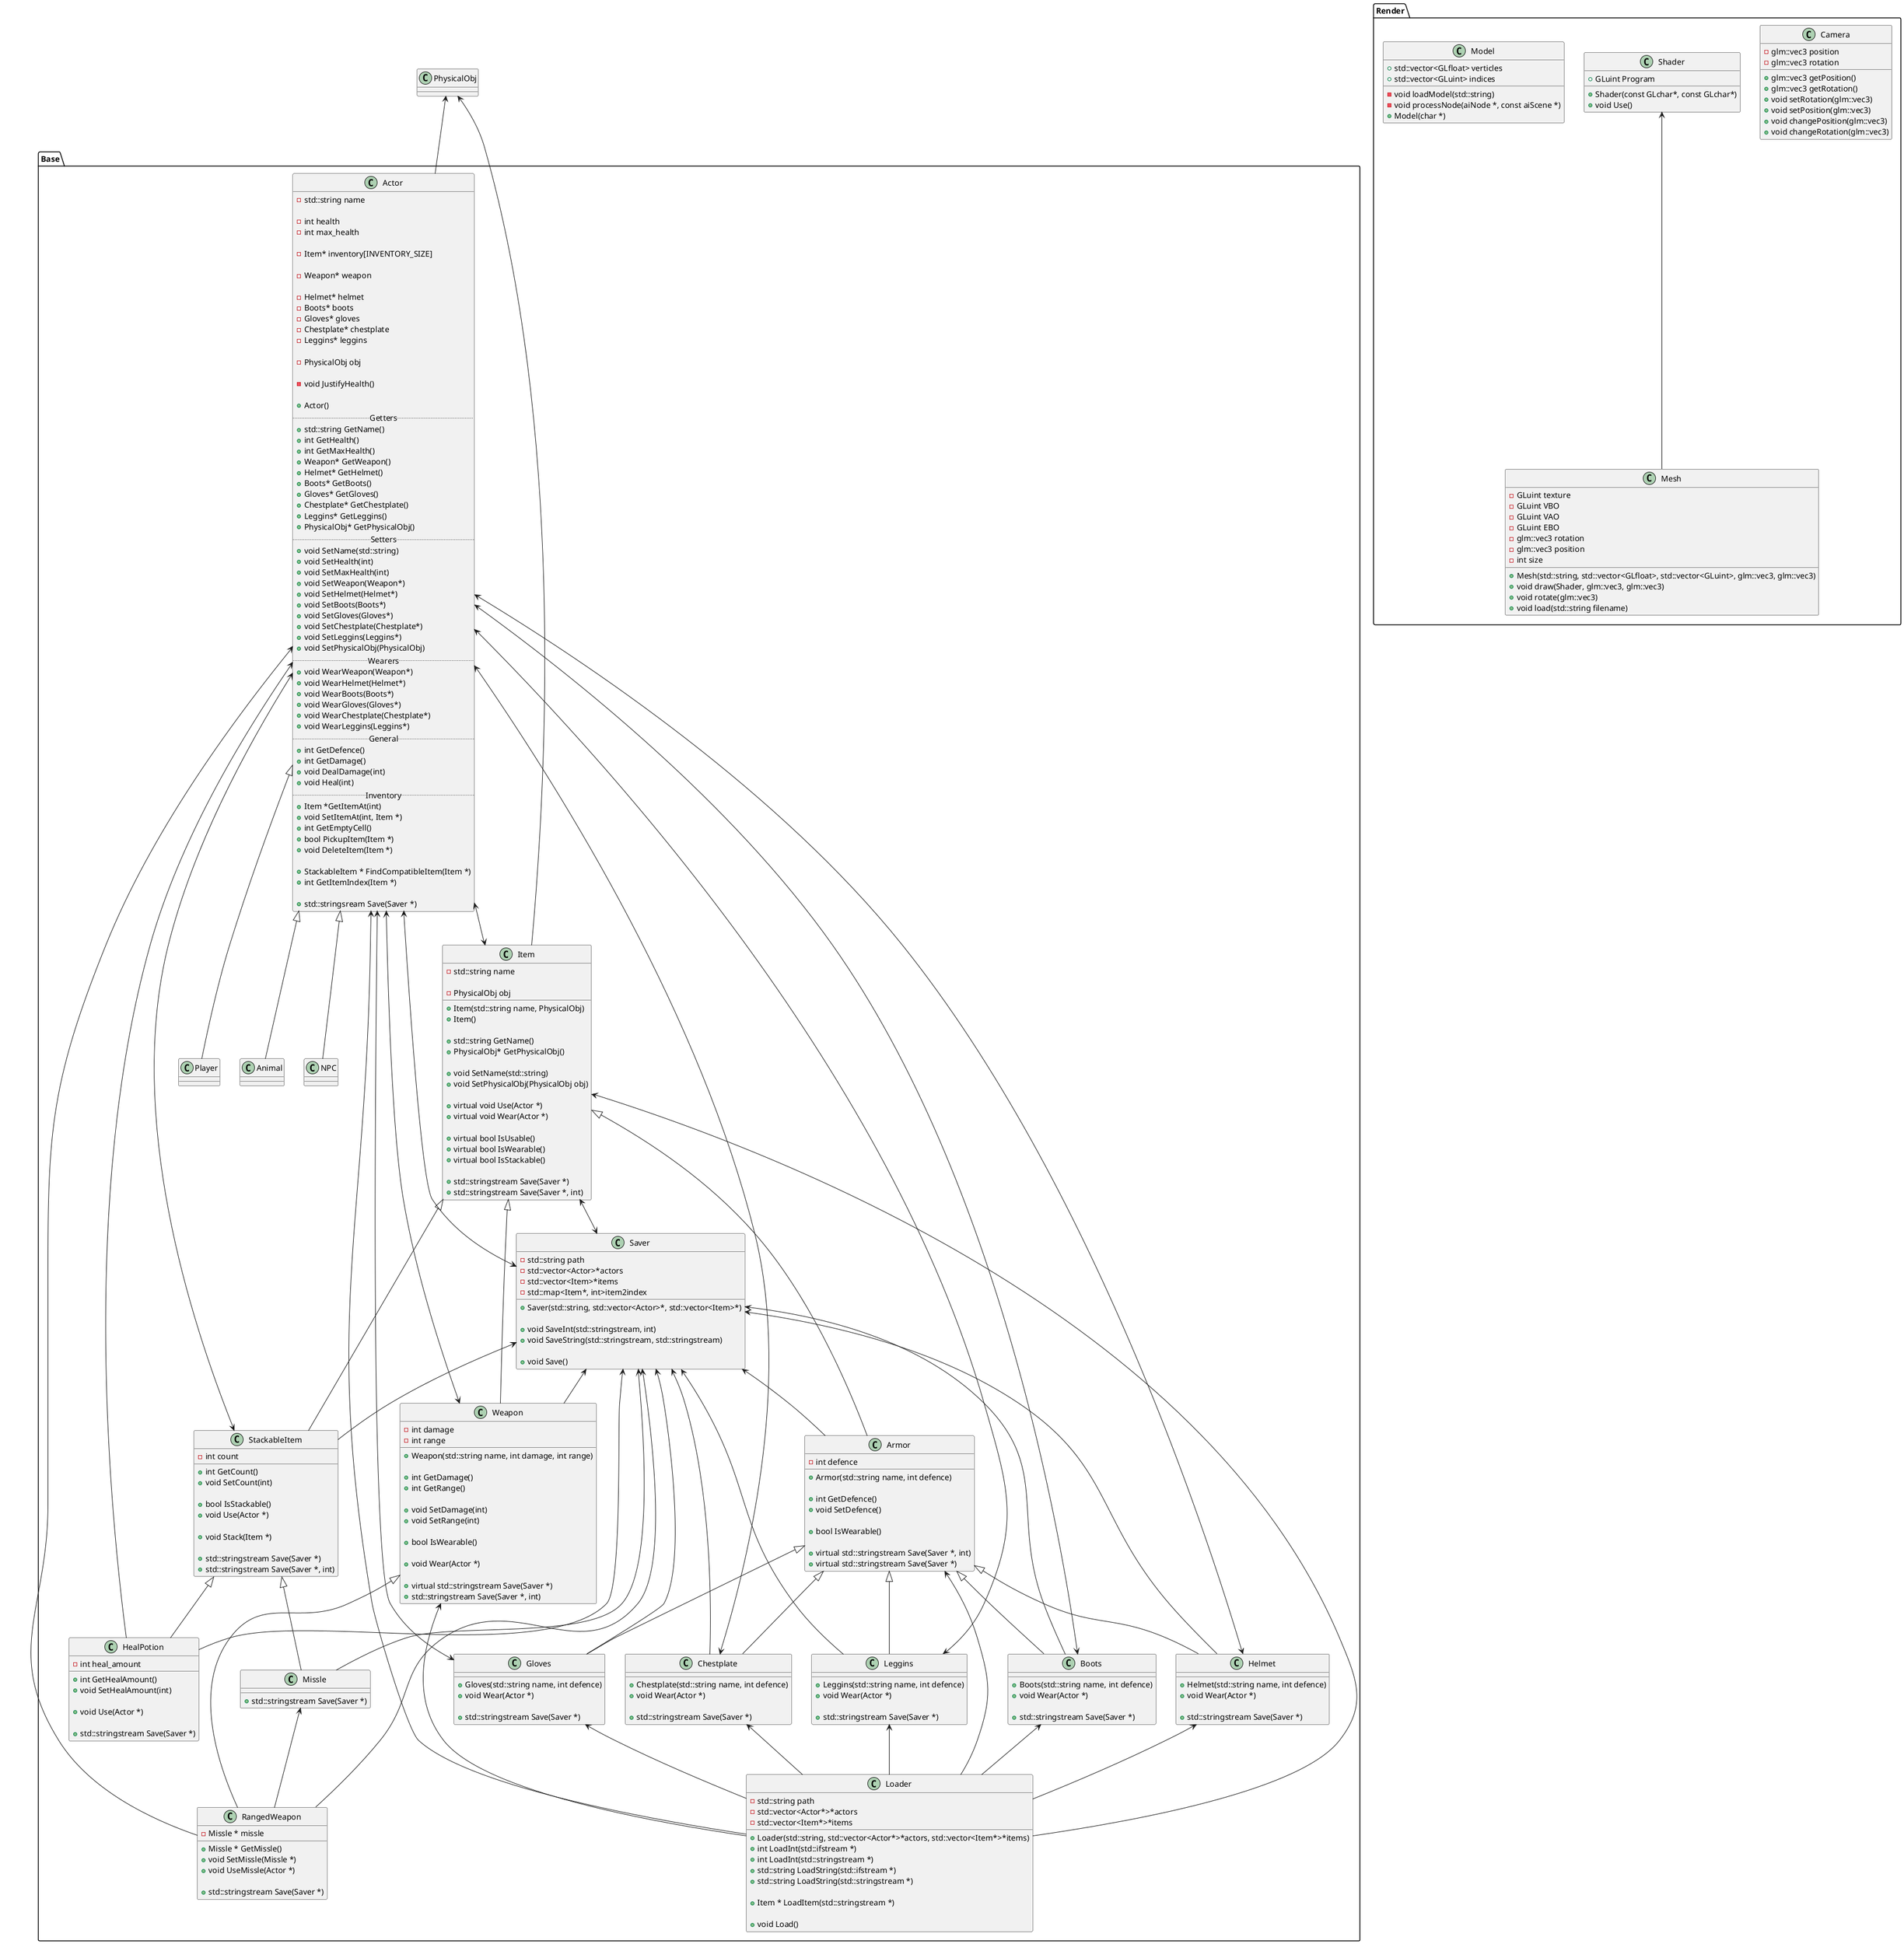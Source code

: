 @startuml
package Base {
	class Actor {
    		-std::string name
    		
    		-int health
    		-int max_health
    		
    		-Item* inventory[INVENTORY_SIZE]
    		
    		-Weapon* weapon
    	
    		-Helmet* helmet
    		-Boots* boots
    		-Gloves* gloves
    		-Chestplate* chestplate
    		-Leggins* leggins

		-PhysicalObj obj
    	
    		-void JustifyHealth()
    
    		+Actor()
    		.. Getters ..
    		+std::string GetName()
    		+int GetHealth()
    		+int GetMaxHealth()
    		+Weapon* GetWeapon()
    		+Helmet* GetHelmet()
    		+Boots* GetBoots()
    		+Gloves* GetGloves()
    		+Chestplate* GetChestplate()
    		+Leggins* GetLeggins()
		+PhysicalObj* GetPhysicalObj()
    		.. Setters ..
    		+void SetName(std::string)
    		+void SetHealth(int)
    		+void SetMaxHealth(int)
    		+void SetWeapon(Weapon*)
    		+void SetHelmet(Helmet*)
    		+void SetBoots(Boots*)
    		+void SetGloves(Gloves*)
    		+void SetChestplate(Chestplate*)
    		+void SetLeggins(Leggins*)
		+void SetPhysicalObj(PhysicalObj)
    		.. Wearers ..
    		+void WearWeapon(Weapon*)
    		+void WearHelmet(Helmet*)
    		+void WearBoots(Boots*)
    		+void WearGloves(Gloves*)
    		+void WearChestplate(Chestplate*)
    		+void WearLeggins(Leggins*)
    		.. General ..
    		+int GetDefence()
    		+int GetDamage()
    		+void DealDamage(int)
    		+void Heal(int)
    		.. Inventory ..
    		+Item *GetItemAt(int)
    		+void SetItemAt(int, Item *)
    		+int GetEmptyCell()
    		+bool PickupItem(Item *)
    		+void DeleteItem(Item *)
    
    		+StackableItem * FindCompatibleItem(Item *)
    		+int GetItemIndex(Item *)
		
    		+std::stringsream Save(Saver *)
	}
    
	class Item {
    		-std::string name

		-PhysicalObj obj

    		+Item(std::string name, PhysicalObj)
		+Item()
    	
    		+std::string GetName()
		+PhysicalObj* GetPhysicalObj()

    		+void SetName(std::string)
		+void SetPhysicalObj(PhysicalObj obj)
    
    		+virtual void Use(Actor *)
    		+virtual void Wear(Actor *)
    	
    		+virtual bool IsUsable()
    		+virtual bool IsWearable()
    		+virtual bool IsStackable()
		
    		+std::stringstream Save(Saver *)
    		+std::stringstream Save(Saver *, int)
	}
    
	class Weapon {
    		-int damage
    		-int range
    
    		+Weapon(std::string name, int damage, int range)
    	
    		+int GetDamage()
    		+int GetRange()
    	
    		+void SetDamage(int)
    		+void SetRange(int)
    
    		+bool IsWearable()
    
    		+void Wear(Actor *)
		
    		+virtual std::stringstream Save(Saver *)
    		+std::stringstream Save(Saver *, int)
	}
    
	class Armor {
    		-int defence
		
    		+Armor(std::string name, int defence)
    		
    		+int GetDefence()
    		+void SetDefence()
		
    		+bool IsWearable()
		
    		+virtual std::stringstream Save(Saver *, int)
    		+virtual std::stringstream Save(Saver *)
	}
    
	class Helmet {
    		+Helmet(std::string name, int defence)
    		+void Wear(Actor *)
    
    		+std::stringstream Save(Saver *)
	}
    
	class Gloves {
    		+Gloves(std::string name, int defence)
    		+void Wear(Actor *)
    
    		+std::stringstream Save(Saver *)
	}
    
	class Chestplate {
    		+Chestplate(std::string name, int defence)
    		+void Wear(Actor *)
		
    		+std::stringstream Save(Saver *)
	}
    
	class Leggins {
    		+Leggins(std::string name, int defence)
    		+void Wear(Actor *)
    
    		+std::stringstream Save(Saver *)
	}
    
	class Boots {
    		+Boots(std::string name, int defence)
    		+void Wear(Actor *)
    
		+std::stringstream Save(Saver *)
	}
	
	class HealPotion {
    		-int heal_amount
		
    		+int GetHealAmount()
    		+void SetHealAmount(int)
    		
    		+void Use(Actor *)
		
    		+std::stringstream Save(Saver *)
	}
	
	class RangedWeapon {
    		-Missle * missle
		
    		+Missle * GetMissle()
    		+void SetMissle(Missle *)
    		+void UseMissle(Actor *)
		
    		+std::stringstream Save(Saver *)
	}
	
	class StackableItem {
    		-int count
		
    		+int GetCount()
    		+void SetCount(int)
		
    		+bool IsStackable()
    		+void Use(Actor *)
		
    		+void Stack(Item *)
		
    		+std::stringstream Save(Saver *)
    		+std::stringstream Save(Saver *, int)
	}
	
	class Missle {
    		+std::stringstream Save(Saver *)
	}
	
	class Player {}
	
	class Animal {}
	
	class NPC {}
	
	class RangedWeapon {}
	
	class Saver {
    		-std::string path
    		-std::vector<Actor>*actors
    		-std::vector<Item>*items
    		-std::map<Item*, int>item2index
    		
    		+Saver(std::string, std::vector<Actor>*, std::vector<Item>*)
		
    		+void SaveInt(std::stringstream, int)
    		+void SaveString(std::stringstream, std::stringstream)
    		
    		+void Save()
	}
    
	class Loader {
	      	-std::string path
		-std::vector<Actor*>*actors
		-std::vector<Item*>*items

		+Loader(std::string, std::vector<Actor*>*actors, std::vector<Item*>*items)
		+int LoadInt(std::ifstream *)
		+int LoadInt(std::stringstream *)
		+std::string LoadString(std::ifstream *)
		+std::string LoadString(std::stringstream *)

		+Item * LoadItem(std::stringstream *)

		+void Load()
	}
}

package Render {
	class Camera {
		-glm::vec3 position
		-glm::vec3 rotation
		+glm::vec3 getPosition()
		+glm::vec3 getRotation()
		+void setRotation(glm::vec3)
		+void setPosition(glm::vec3)
		+void changePosition(glm::vec3)
		+void changeRotation(glm::vec3)
	}

	class Mesh {
	      -GLuint texture
	      -GLuint VBO
	      -GLuint VAO
	      -GLuint EBO
	      -glm::vec3 rotation
	      -glm::vec3 position
	      -int size
	      +Mesh(std::string, std::vector<GLfloat>, std::vector<GLuint>, glm::vec3, glm::vec3)
	      +void draw(Shader, glm::vec3, glm::vec3)
	      +void rotate(glm::vec3)
	      +void load(std::string filename)
	}

	class Shader {
	      +GLuint Program
	      +Shader(const GLchar*, const GLchar*)
	      +void Use()
	}

	class Model {
	      -void loadModel(std::string)
	      -void processNode(aiNode *, const aiScene *)
	      +std::vector<GLfloat> verticles
	      +std::vector<GLuint> indices
	      +Model(char *)
	}
}

Helmet <--> Actor
Gloves <--> Actor
Chestplate <--> Actor
Leggins <--> Actor
Boots <--> Actor

Item <|-- Weapon
Item <|-- Armor

Armor <|-- Helmet
Armor <|-- Gloves
Armor <|-- Chestplate
Armor <|-- Leggins
Armor <|-- Boots

Item <|-- StackableItem

StackableItem <|-- HealPotion

Actor <--> StackableItem

Actor <-- RangedWeapon

Actor <|-- Player
Actor <|-- Animal
Actor <|-- NPC

Weapon <|-- RangedWeapon

Actor <--> Item
Actor <-- HealPotion
Actor <--> Weapon

StackableItem <|-- Missle

Missle <-- RangedWeapon

Item <--> Saver
Actor <--> Saver

Saver <-- StackableItem
Saver <-- Weapon
Saver <-- Armor
Saver <-- Helmet
Saver <-- Boots
Saver <-- Gloves
Saver <-- Chestplate
Saver <-- Leggins
Saver <-- HealPotion
Saver <-- RangedWeapon
Saver <-- Missle

Actor <-- Loader
Item <-- Loader
Weapon <-- Loader
Armor <-- Loader
Helmet <-- Loader
Chestplate <-- Loader
Gloves <-- Loader
Leggins <-- Loader
Boots <-- Loader



Shader <-- Mesh

PhysicalObj <-- Actor
PhysicalObj <-- Item

@enduml
